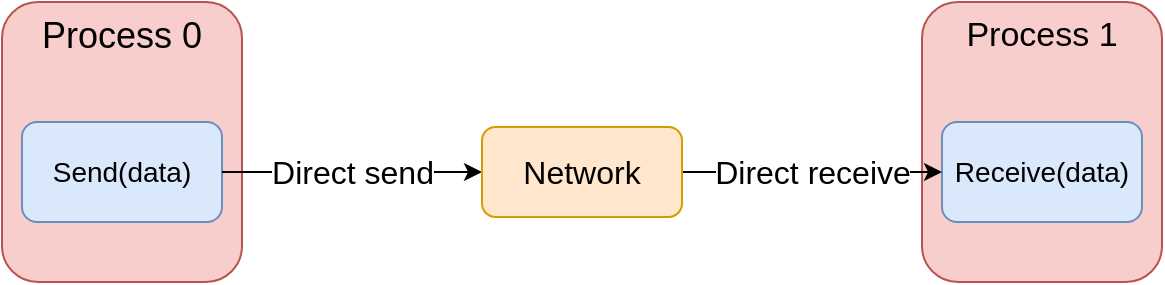 <mxfile version="13.9.9" type="device"><diagram id="LcsaOmOzAZ9h3wHcKPT_" name="Page-1"><mxGraphModel dx="786" dy="580" grid="1" gridSize="10" guides="1" tooltips="1" connect="1" arrows="1" fold="1" page="1" pageScale="1" pageWidth="827" pageHeight="1169" math="0" shadow="0"><root><mxCell id="0"/><mxCell id="1" parent="0"/><mxCell id="BBU8r2DtyLtP9ooZ9eNM-2" value="Process 0" style="rounded=1;whiteSpace=wrap;html=1;fillColor=#f8cecc;strokeColor=#b85450;fontSize=18;labelPosition=center;verticalLabelPosition=middle;align=center;verticalAlign=top;" vertex="1" parent="1"><mxGeometry x="40" y="80" width="120" height="140" as="geometry"/></mxCell><mxCell id="BBU8r2DtyLtP9ooZ9eNM-3" value="Process 1" style="rounded=1;whiteSpace=wrap;html=1;fillColor=#f8cecc;strokeColor=#b85450;fontSize=17;labelPosition=center;verticalLabelPosition=middle;align=center;verticalAlign=top;" vertex="1" parent="1"><mxGeometry x="500" y="80" width="120" height="140" as="geometry"/></mxCell><mxCell id="BBU8r2DtyLtP9ooZ9eNM-4" value="Receive(data)" style="rounded=1;whiteSpace=wrap;html=1;fontSize=14;fillColor=#dae8fc;strokeColor=#6c8ebf;" vertex="1" parent="1"><mxGeometry x="510" y="140" width="100" height="50" as="geometry"/></mxCell><mxCell id="BBU8r2DtyLtP9ooZ9eNM-7" value="Send(data)" style="rounded=1;whiteSpace=wrap;html=1;fontSize=14;fillColor=#dae8fc;strokeColor=#6c8ebf;" vertex="1" parent="1"><mxGeometry x="50" y="140" width="100" height="50" as="geometry"/></mxCell><mxCell id="BBU8r2DtyLtP9ooZ9eNM-8" value="Direct send" style="edgeStyle=orthogonalEdgeStyle;rounded=0;orthogonalLoop=1;jettySize=auto;html=1;exitX=1;exitY=0.5;exitDx=0;exitDy=0;entryX=0;entryY=0.5;entryDx=0;entryDy=0;fontSize=16;" edge="1" parent="1" source="BBU8r2DtyLtP9ooZ9eNM-7" target="BBU8r2DtyLtP9ooZ9eNM-14"><mxGeometry relative="1" as="geometry"><mxPoint x="300" y="240" as="sourcePoint"/></mxGeometry></mxCell><mxCell id="BBU8r2DtyLtP9ooZ9eNM-13" value="Direct receive" style="edgeStyle=orthogonalEdgeStyle;rounded=0;orthogonalLoop=1;jettySize=auto;html=1;exitX=1;exitY=0.5;exitDx=0;exitDy=0;entryX=0;entryY=0.5;entryDx=0;entryDy=0;fontSize=16;" edge="1" parent="1" source="BBU8r2DtyLtP9ooZ9eNM-14" target="BBU8r2DtyLtP9ooZ9eNM-4"><mxGeometry relative="1" as="geometry"><mxPoint x="220" y="162.5" as="sourcePoint"/><mxPoint x="360" y="240" as="targetPoint"/></mxGeometry></mxCell><mxCell id="BBU8r2DtyLtP9ooZ9eNM-14" value="Network" style="rounded=1;whiteSpace=wrap;html=1;fontSize=16;fillColor=#ffe6cc;strokeColor=#d79b00;" vertex="1" parent="1"><mxGeometry x="280" y="142.5" width="100" height="45" as="geometry"/></mxCell></root></mxGraphModel></diagram></mxfile>